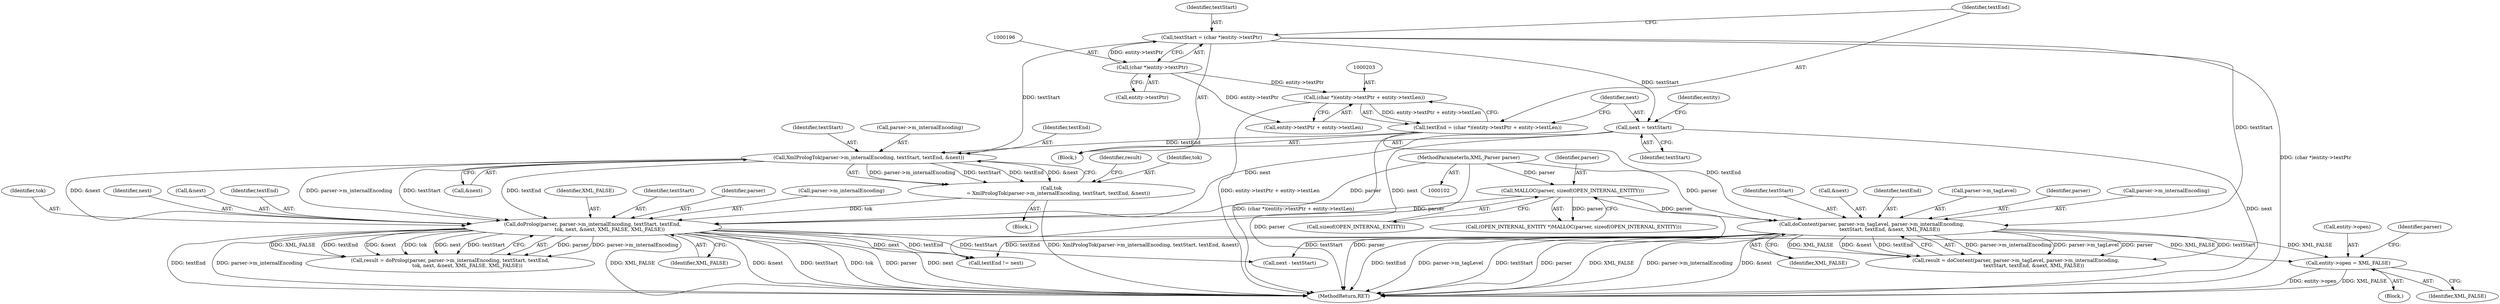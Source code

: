 digraph "0_libexpat_c20b758c332d9a13afbbb276d30db1d183a85d43_2@API" {
"1000295" [label="(Call,entity->open = XML_FALSE)"];
"1000248" [label="(Call,doContent(parser, parser->m_tagLevel, parser->m_internalEncoding,\n                       textStart, textEnd, &next, XML_FALSE))"];
"1000135" [label="(Call,MALLOC(parser, sizeof(OPEN_INTERNAL_ENTITY)))"];
"1000103" [label="(MethodParameterIn,XML_Parser parser)"];
"1000193" [label="(Call,textStart = (char *)entity->textPtr)"];
"1000195" [label="(Call,(char *)entity->textPtr)"];
"1000200" [label="(Call,textEnd = (char *)(entity->textPtr + entity->textLen))"];
"1000202" [label="(Call,(char *)(entity->textPtr + entity->textLen))"];
"1000232" [label="(Call,doProlog(parser, parser->m_internalEncoding, textStart, textEnd,\n                      tok, next, &next, XML_FALSE, XML_FALSE))"];
"1000222" [label="(Call,XmlPrologTok(parser->m_internalEncoding, textStart, textEnd, &next))"];
"1000220" [label="(Call,tok\n         = XmlPrologTok(parser->m_internalEncoding, textStart, textEnd, &next))"];
"1000211" [label="(Call,next = textStart)"];
"1000285" [label="(Call,next - textStart)"];
"1000249" [label="(Identifier,parser)"];
"1000226" [label="(Identifier,textStart)"];
"1000268" [label="(Call,textEnd != next)"];
"1000220" [label="(Call,tok\n         = XmlPrologTok(parser->m_internalEncoding, textStart, textEnd, &next))"];
"1000244" [label="(Identifier,XML_FALSE)"];
"1000106" [label="(Block,)"];
"1000302" [label="(Identifier,parser)"];
"1000204" [label="(Call,entity->textPtr + entity->textLen)"];
"1000243" [label="(Identifier,XML_FALSE)"];
"1000223" [label="(Call,parser->m_internalEncoding)"];
"1000299" [label="(Identifier,XML_FALSE)"];
"1000232" [label="(Call,doProlog(parser, parser->m_internalEncoding, textStart, textEnd,\n                      tok, next, &next, XML_FALSE, XML_FALSE))"];
"1000197" [label="(Call,entity->textPtr)"];
"1000237" [label="(Identifier,textStart)"];
"1000136" [label="(Identifier,parser)"];
"1000221" [label="(Identifier,tok)"];
"1000295" [label="(Call,entity->open = XML_FALSE)"];
"1000194" [label="(Identifier,textStart)"];
"1000212" [label="(Identifier,next)"];
"1000253" [label="(Call,parser->m_internalEncoding)"];
"1000256" [label="(Identifier,textStart)"];
"1000133" [label="(Call,(OPEN_INTERNAL_ENTITY *)MALLOC(parser, sizeof(OPEN_INTERNAL_ENTITY)))"];
"1000258" [label="(Call,&next)"];
"1000240" [label="(Identifier,next)"];
"1000213" [label="(Identifier,textStart)"];
"1000193" [label="(Call,textStart = (char *)entity->textPtr)"];
"1000135" [label="(Call,MALLOC(parser, sizeof(OPEN_INTERNAL_ENTITY)))"];
"1000230" [label="(Call,result = doProlog(parser, parser->m_internalEncoding, textStart, textEnd,\n                      tok, next, &next, XML_FALSE, XML_FALSE))"];
"1000260" [label="(Identifier,XML_FALSE)"];
"1000137" [label="(Call,sizeof(OPEN_INTERNAL_ENTITY))"];
"1000257" [label="(Identifier,textEnd)"];
"1000211" [label="(Call,next = textStart)"];
"1000241" [label="(Call,&next)"];
"1000227" [label="(Identifier,textEnd)"];
"1000200" [label="(Call,textEnd = (char *)(entity->textPtr + entity->textLen))"];
"1000216" [label="(Identifier,entity)"];
"1000294" [label="(Block,)"];
"1000246" [label="(Call,result = doContent(parser, parser->m_tagLevel, parser->m_internalEncoding,\n                       textStart, textEnd, &next, XML_FALSE))"];
"1000238" [label="(Identifier,textEnd)"];
"1000222" [label="(Call,XmlPrologTok(parser->m_internalEncoding, textStart, textEnd, &next))"];
"1000239" [label="(Identifier,tok)"];
"1000231" [label="(Identifier,result)"];
"1000195" [label="(Call,(char *)entity->textPtr)"];
"1000228" [label="(Call,&next)"];
"1000218" [label="(Block,)"];
"1000201" [label="(Identifier,textEnd)"];
"1000321" [label="(MethodReturn,RET)"];
"1000233" [label="(Identifier,parser)"];
"1000234" [label="(Call,parser->m_internalEncoding)"];
"1000296" [label="(Call,entity->open)"];
"1000250" [label="(Call,parser->m_tagLevel)"];
"1000202" [label="(Call,(char *)(entity->textPtr + entity->textLen))"];
"1000103" [label="(MethodParameterIn,XML_Parser parser)"];
"1000248" [label="(Call,doContent(parser, parser->m_tagLevel, parser->m_internalEncoding,\n                       textStart, textEnd, &next, XML_FALSE))"];
"1000295" -> "1000294"  [label="AST: "];
"1000295" -> "1000299"  [label="CFG: "];
"1000296" -> "1000295"  [label="AST: "];
"1000299" -> "1000295"  [label="AST: "];
"1000302" -> "1000295"  [label="CFG: "];
"1000295" -> "1000321"  [label="DDG: entity->open"];
"1000295" -> "1000321"  [label="DDG: XML_FALSE"];
"1000248" -> "1000295"  [label="DDG: XML_FALSE"];
"1000232" -> "1000295"  [label="DDG: XML_FALSE"];
"1000248" -> "1000246"  [label="AST: "];
"1000248" -> "1000260"  [label="CFG: "];
"1000249" -> "1000248"  [label="AST: "];
"1000250" -> "1000248"  [label="AST: "];
"1000253" -> "1000248"  [label="AST: "];
"1000256" -> "1000248"  [label="AST: "];
"1000257" -> "1000248"  [label="AST: "];
"1000258" -> "1000248"  [label="AST: "];
"1000260" -> "1000248"  [label="AST: "];
"1000246" -> "1000248"  [label="CFG: "];
"1000248" -> "1000321"  [label="DDG: XML_FALSE"];
"1000248" -> "1000321"  [label="DDG: parser->m_internalEncoding"];
"1000248" -> "1000321"  [label="DDG: &next"];
"1000248" -> "1000321"  [label="DDG: textEnd"];
"1000248" -> "1000321"  [label="DDG: parser->m_tagLevel"];
"1000248" -> "1000321"  [label="DDG: textStart"];
"1000248" -> "1000321"  [label="DDG: parser"];
"1000248" -> "1000246"  [label="DDG: parser->m_internalEncoding"];
"1000248" -> "1000246"  [label="DDG: parser->m_tagLevel"];
"1000248" -> "1000246"  [label="DDG: parser"];
"1000248" -> "1000246"  [label="DDG: textStart"];
"1000248" -> "1000246"  [label="DDG: XML_FALSE"];
"1000248" -> "1000246"  [label="DDG: &next"];
"1000248" -> "1000246"  [label="DDG: textEnd"];
"1000135" -> "1000248"  [label="DDG: parser"];
"1000103" -> "1000248"  [label="DDG: parser"];
"1000193" -> "1000248"  [label="DDG: textStart"];
"1000200" -> "1000248"  [label="DDG: textEnd"];
"1000248" -> "1000268"  [label="DDG: textEnd"];
"1000248" -> "1000285"  [label="DDG: textStart"];
"1000135" -> "1000133"  [label="AST: "];
"1000135" -> "1000137"  [label="CFG: "];
"1000136" -> "1000135"  [label="AST: "];
"1000137" -> "1000135"  [label="AST: "];
"1000133" -> "1000135"  [label="CFG: "];
"1000135" -> "1000321"  [label="DDG: parser"];
"1000135" -> "1000133"  [label="DDG: parser"];
"1000103" -> "1000135"  [label="DDG: parser"];
"1000135" -> "1000232"  [label="DDG: parser"];
"1000103" -> "1000102"  [label="AST: "];
"1000103" -> "1000321"  [label="DDG: parser"];
"1000103" -> "1000232"  [label="DDG: parser"];
"1000193" -> "1000106"  [label="AST: "];
"1000193" -> "1000195"  [label="CFG: "];
"1000194" -> "1000193"  [label="AST: "];
"1000195" -> "1000193"  [label="AST: "];
"1000201" -> "1000193"  [label="CFG: "];
"1000193" -> "1000321"  [label="DDG: (char *)entity->textPtr"];
"1000195" -> "1000193"  [label="DDG: entity->textPtr"];
"1000193" -> "1000211"  [label="DDG: textStart"];
"1000193" -> "1000222"  [label="DDG: textStart"];
"1000195" -> "1000197"  [label="CFG: "];
"1000196" -> "1000195"  [label="AST: "];
"1000197" -> "1000195"  [label="AST: "];
"1000195" -> "1000202"  [label="DDG: entity->textPtr"];
"1000195" -> "1000204"  [label="DDG: entity->textPtr"];
"1000200" -> "1000106"  [label="AST: "];
"1000200" -> "1000202"  [label="CFG: "];
"1000201" -> "1000200"  [label="AST: "];
"1000202" -> "1000200"  [label="AST: "];
"1000212" -> "1000200"  [label="CFG: "];
"1000200" -> "1000321"  [label="DDG: (char *)(entity->textPtr + entity->textLen)"];
"1000202" -> "1000200"  [label="DDG: entity->textPtr + entity->textLen"];
"1000200" -> "1000222"  [label="DDG: textEnd"];
"1000202" -> "1000204"  [label="CFG: "];
"1000203" -> "1000202"  [label="AST: "];
"1000204" -> "1000202"  [label="AST: "];
"1000202" -> "1000321"  [label="DDG: entity->textPtr + entity->textLen"];
"1000232" -> "1000230"  [label="AST: "];
"1000232" -> "1000244"  [label="CFG: "];
"1000233" -> "1000232"  [label="AST: "];
"1000234" -> "1000232"  [label="AST: "];
"1000237" -> "1000232"  [label="AST: "];
"1000238" -> "1000232"  [label="AST: "];
"1000239" -> "1000232"  [label="AST: "];
"1000240" -> "1000232"  [label="AST: "];
"1000241" -> "1000232"  [label="AST: "];
"1000243" -> "1000232"  [label="AST: "];
"1000244" -> "1000232"  [label="AST: "];
"1000230" -> "1000232"  [label="CFG: "];
"1000232" -> "1000321"  [label="DDG: textStart"];
"1000232" -> "1000321"  [label="DDG: tok"];
"1000232" -> "1000321"  [label="DDG: parser"];
"1000232" -> "1000321"  [label="DDG: next"];
"1000232" -> "1000321"  [label="DDG: textEnd"];
"1000232" -> "1000321"  [label="DDG: parser->m_internalEncoding"];
"1000232" -> "1000321"  [label="DDG: XML_FALSE"];
"1000232" -> "1000321"  [label="DDG: &next"];
"1000232" -> "1000230"  [label="DDG: parser"];
"1000232" -> "1000230"  [label="DDG: parser->m_internalEncoding"];
"1000232" -> "1000230"  [label="DDG: XML_FALSE"];
"1000232" -> "1000230"  [label="DDG: textEnd"];
"1000232" -> "1000230"  [label="DDG: &next"];
"1000232" -> "1000230"  [label="DDG: tok"];
"1000232" -> "1000230"  [label="DDG: next"];
"1000232" -> "1000230"  [label="DDG: textStart"];
"1000222" -> "1000232"  [label="DDG: parser->m_internalEncoding"];
"1000222" -> "1000232"  [label="DDG: textStart"];
"1000222" -> "1000232"  [label="DDG: textEnd"];
"1000222" -> "1000232"  [label="DDG: &next"];
"1000220" -> "1000232"  [label="DDG: tok"];
"1000211" -> "1000232"  [label="DDG: next"];
"1000232" -> "1000268"  [label="DDG: textEnd"];
"1000232" -> "1000268"  [label="DDG: next"];
"1000232" -> "1000285"  [label="DDG: textStart"];
"1000222" -> "1000220"  [label="AST: "];
"1000222" -> "1000228"  [label="CFG: "];
"1000223" -> "1000222"  [label="AST: "];
"1000226" -> "1000222"  [label="AST: "];
"1000227" -> "1000222"  [label="AST: "];
"1000228" -> "1000222"  [label="AST: "];
"1000220" -> "1000222"  [label="CFG: "];
"1000222" -> "1000220"  [label="DDG: parser->m_internalEncoding"];
"1000222" -> "1000220"  [label="DDG: textStart"];
"1000222" -> "1000220"  [label="DDG: textEnd"];
"1000222" -> "1000220"  [label="DDG: &next"];
"1000220" -> "1000218"  [label="AST: "];
"1000221" -> "1000220"  [label="AST: "];
"1000231" -> "1000220"  [label="CFG: "];
"1000220" -> "1000321"  [label="DDG: XmlPrologTok(parser->m_internalEncoding, textStart, textEnd, &next)"];
"1000211" -> "1000106"  [label="AST: "];
"1000211" -> "1000213"  [label="CFG: "];
"1000212" -> "1000211"  [label="AST: "];
"1000213" -> "1000211"  [label="AST: "];
"1000216" -> "1000211"  [label="CFG: "];
"1000211" -> "1000321"  [label="DDG: next"];
"1000211" -> "1000268"  [label="DDG: next"];
}
